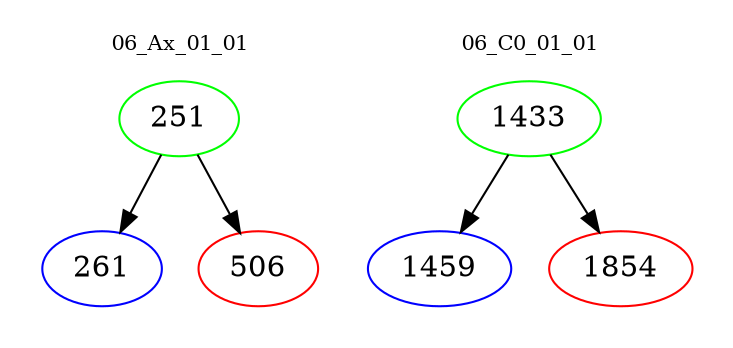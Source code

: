 digraph{
subgraph cluster_0 {
color = white
label = "06_Ax_01_01";
fontsize=10;
T0_251 [label="251", color="green"]
T0_251 -> T0_261 [color="black"]
T0_261 [label="261", color="blue"]
T0_251 -> T0_506 [color="black"]
T0_506 [label="506", color="red"]
}
subgraph cluster_1 {
color = white
label = "06_C0_01_01";
fontsize=10;
T1_1433 [label="1433", color="green"]
T1_1433 -> T1_1459 [color="black"]
T1_1459 [label="1459", color="blue"]
T1_1433 -> T1_1854 [color="black"]
T1_1854 [label="1854", color="red"]
}
}
